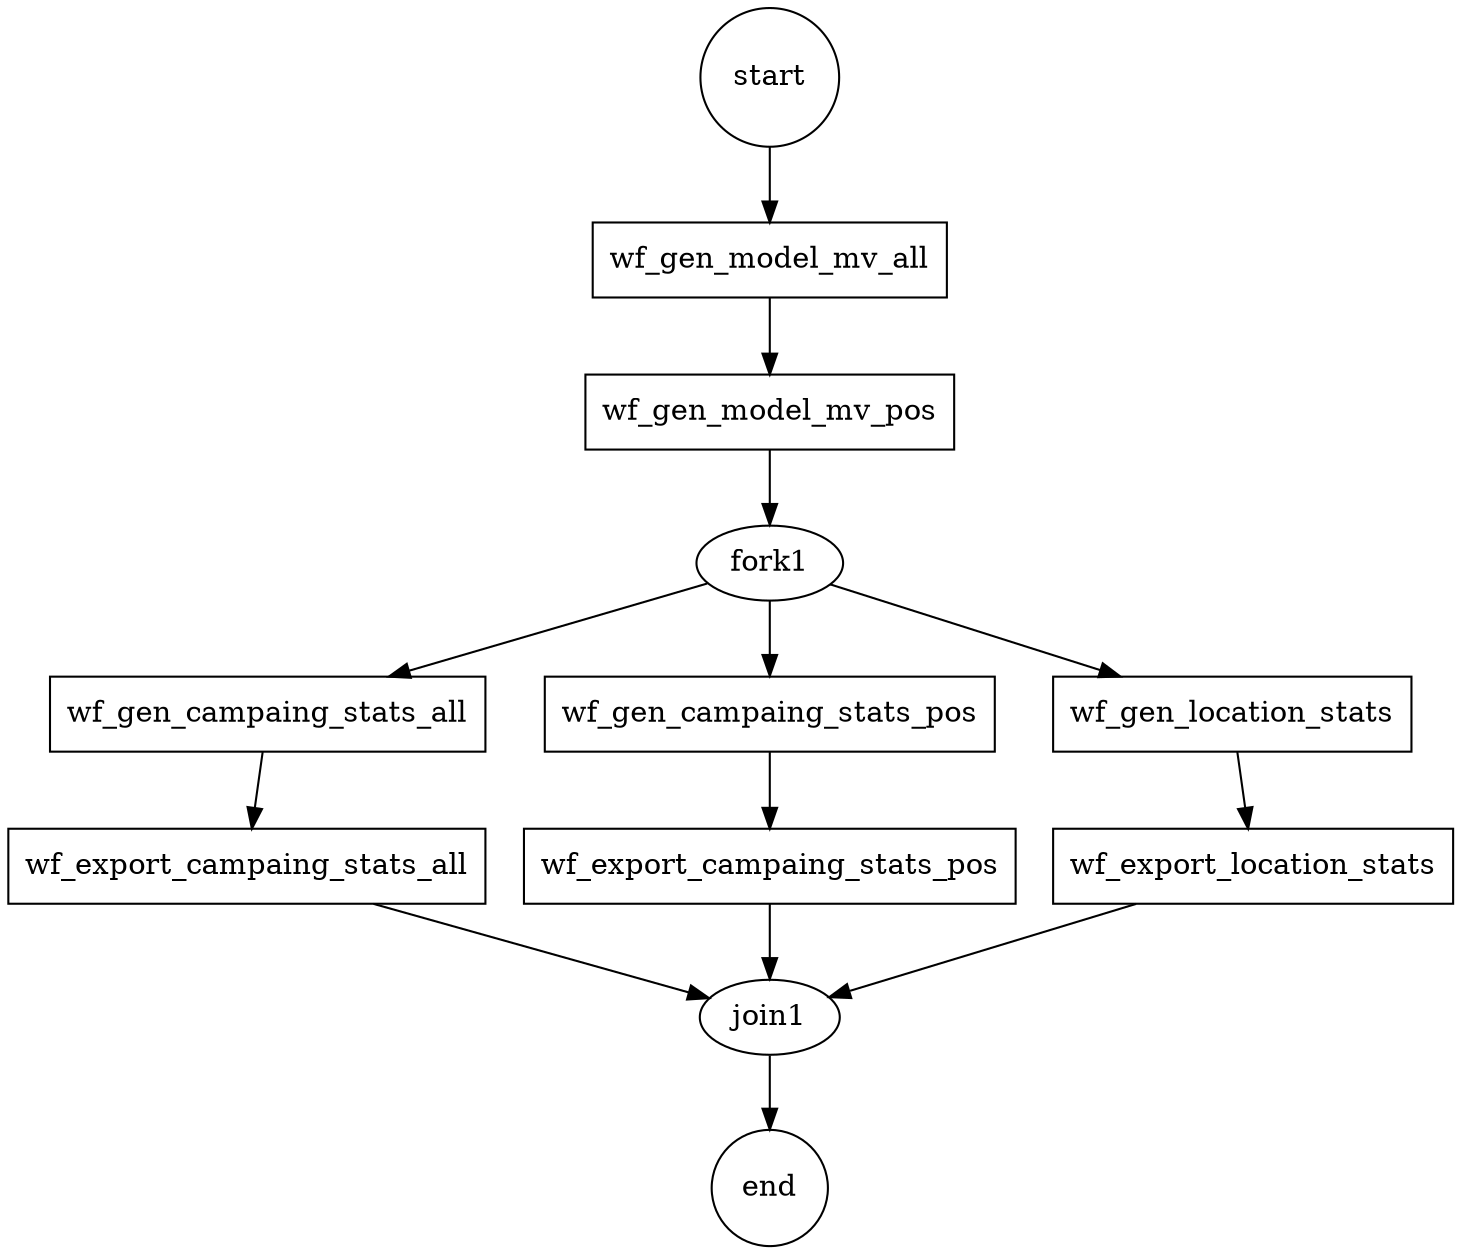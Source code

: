 digraph oozie_pipeline {
	node [shape="record"];
	edge [style="solid"];
	graph [rankdir=TB];
	#edge [style="dashed"];

	start [shape="circle"];
	fork1 [shape="ellipse"];
	join1 [shape="ellipse"];
	start->wf_gen_model_mv_all->wf_gen_model_mv_pos->fork1;

	fork1->wf_gen_campaing_stats_all,wf_gen_campaing_stats_pos, wf_gen_location_stats;
	wf_gen_campaing_stats_all->wf_export_campaing_stats_all;
	wf_gen_campaing_stats_pos->wf_export_campaing_stats_pos;
	wf_gen_location_stats->wf_export_location_stats;

	wf_export_campaing_stats_all, wf_export_campaing_stats_pos, wf_export_location_stats->join1;

	end [shape="circle"];

	join1->end;
/*
	subgraph cluster_facts{
		label="facts";
		bgcolor="mintcream";

	}
	subgraph cluster_attribution{
		label="attribution";
		bgcolor="mintcream";
		impressions [style="filled", color="black", fillcolor="chartreuse"];
		bids [style="filled", color="black", fillcolor="chartreuse"];
		clicks [label="CLICKS", style="filled", color="black", fillcolor="chartreuse"];
		actions [label="ACTIONS", style="filled", color="black", fillcolor="chartreuse"];
		actiontag_stats[style="filled", color="black", fillcolor="chartreuse"];
		responses[style="filled", coalor="black", fillcolor="chartreuse"];
    actiontags;
		attributions;
    clickfrauds;
    clicktags;

		click_file [shape="note"];
		actions_file [shape="note"];

		clicktags->click_file [label="3"];
		actions->actions_file [label="4"];
		clicks->clickfrauds [label="1 defraud_clicks"];
		{clickfrauds, clicks}->clicktags [label="2 defraud_clicks"];
		impressions->attributions[label="5 Find impressions before actions"];
		attributed_actions->actiontags[label="7 Tag actions"];
		actions,attributions->attributed_actions[label="6 Add precise_attribution"];
		responses,impressions->impressions[label="10 Join impressions and responses(pos)"];
		actiontags->actiontag_stats[label="8 actiontags stats"];
		clicktags,actiontags->responses[label="9 Aggregate actions and clicks"];
	}

  subgraph cluster_mv{
    label="mv";
    bgcolor="mintcream";
		campaign_stats [style="filled", color="black", fillcolor="yellow"];
    modeling_mv->campaign_stats[label="Gen campaign_stats"];
		location_stats [style="filled", color="black", fillcolor="yellow"];
		modeling_mv->location_stats;
	}

  impressions,bids->modeling_mv[label="Gen modeling_mv"];

  subgraph cluster_credit{
    label="credits";
    bgcolor="mintcream";

    campaign_credits[style="filled", color="black", fillcolor="yellow"];
  }

	actions->campaign_credits[label="Claim credits"];


*/
}
